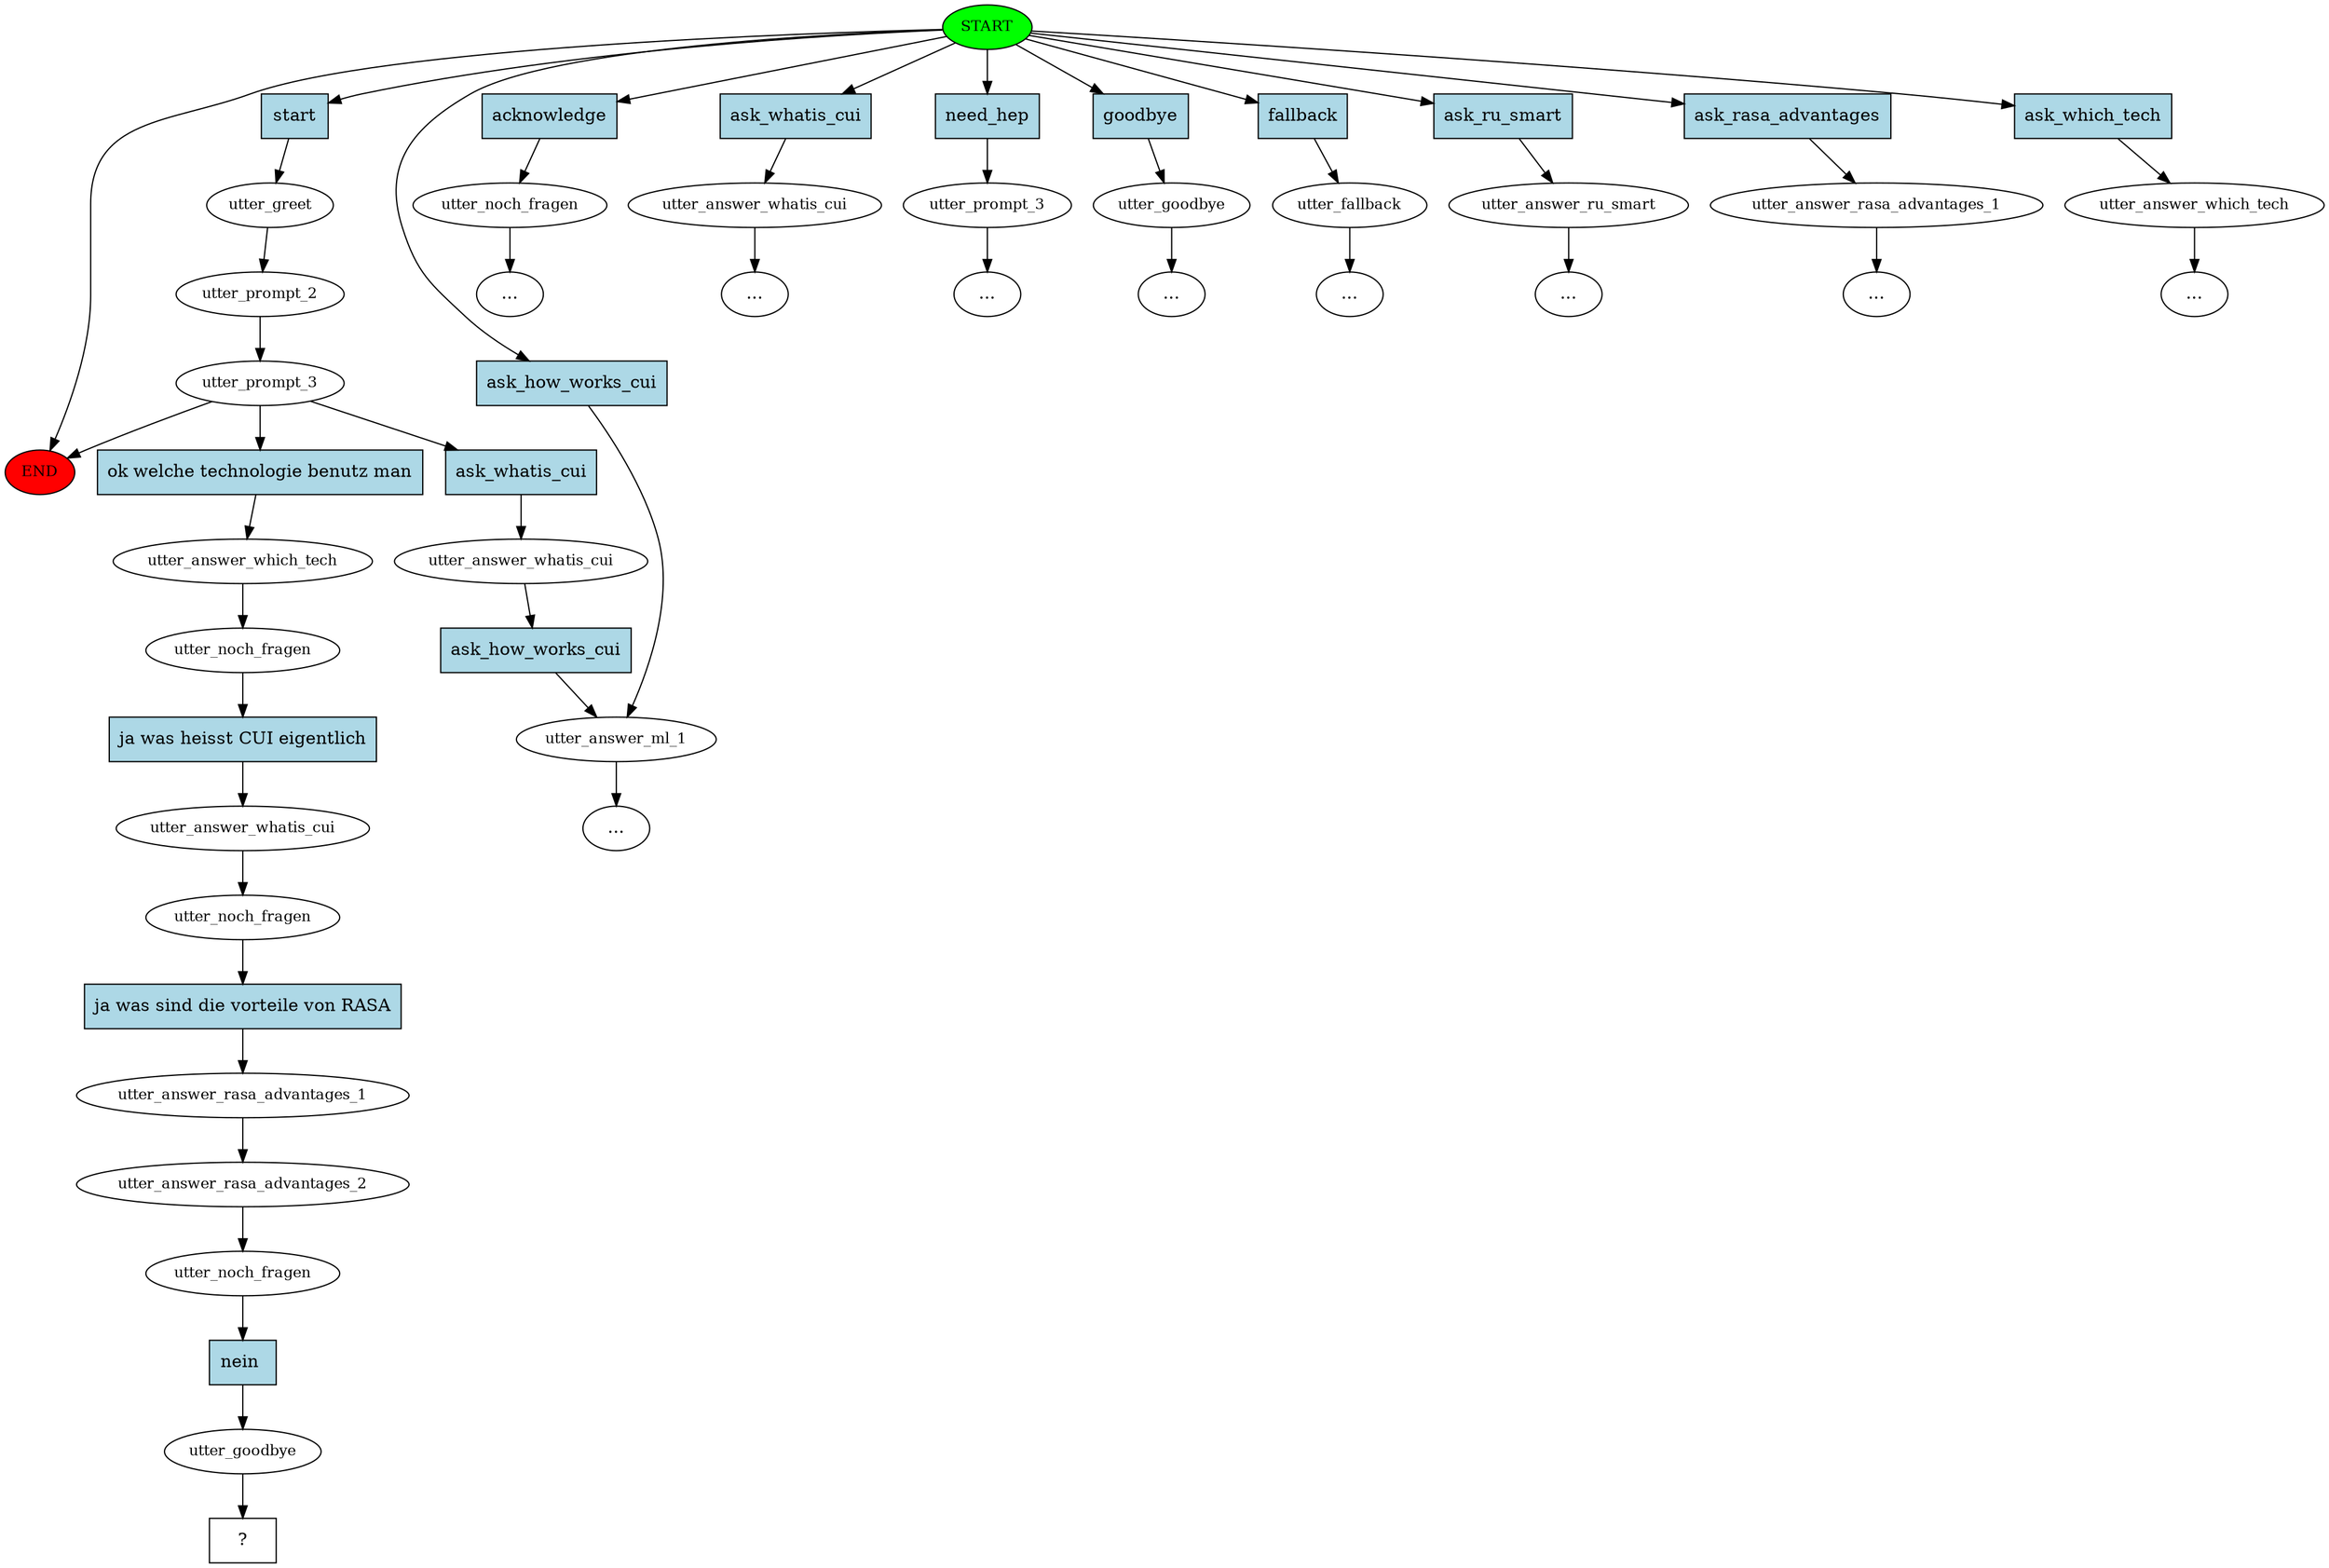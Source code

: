 digraph  {
0 [label=START, fillcolor=green, style=filled, fontsize=12, class="start active"];
"-1" [label=END, fillcolor=red, style=filled, fontsize=12, class=end];
1 [label=utter_greet, fontsize=12, class=active];
2 [label=utter_prompt_2, fontsize=12, class=active];
3 [label=utter_prompt_3, fontsize=12, class=active];
4 [label=utter_noch_fragen, fontsize=12, class=""];
"-3" [label="...", class=ellipsis];
5 [label=utter_answer_ml_1, fontsize=12, class=""];
6 [label=utter_answer_whatis_cui, fontsize=12, class=""];
"-5" [label="...", class=ellipsis];
7 [label=utter_prompt_3, fontsize=12, class=""];
"-6" [label="...", class=ellipsis];
8 [label=utter_goodbye, fontsize=12, class=""];
"-7" [label="...", class=ellipsis];
9 [label=utter_fallback, fontsize=12, class=""];
10 [label=utter_answer_ru_smart, fontsize=12, class=""];
"-9" [label="...", class=ellipsis];
12 [label=utter_answer_rasa_advantages_1, fontsize=12, class=""];
"-11" [label="...", class=ellipsis];
13 [label=utter_answer_which_tech, fontsize=12, class=""];
"-12" [label="...", class=ellipsis];
18 [label=utter_answer_whatis_cui, fontsize=12, class=""];
"-14" [label="...", class=ellipsis];
"-15" [label="...", class=ellipsis];
24 [label=utter_answer_which_tech, fontsize=12, class=active];
25 [label=utter_noch_fragen, fontsize=12, class=active];
26 [label=utter_answer_whatis_cui, fontsize=12, class=active];
27 [label=utter_noch_fragen, fontsize=12, class=active];
28 [label=utter_answer_rasa_advantages_1, fontsize=12, class=active];
29 [label=utter_answer_rasa_advantages_2, fontsize=12, class=active];
30 [label=utter_noch_fragen, fontsize=12, class=active];
31 [label=utter_goodbye, fontsize=12, class=active];
32 [label="  ?  ", shape=rect, class="intent dashed active"];
33 [label=start, shape=rect, style=filled, fillcolor=lightblue, class="intent active"];
34 [label=acknowledge, shape=rect, style=filled, fillcolor=lightblue, class=intent];
35 [label=ask_how_works_cui, shape=rect, style=filled, fillcolor=lightblue, class=intent];
36 [label=ask_whatis_cui, shape=rect, style=filled, fillcolor=lightblue, class=intent];
37 [label=need_hep, shape=rect, style=filled, fillcolor=lightblue, class=intent];
38 [label=goodbye, shape=rect, style=filled, fillcolor=lightblue, class=intent];
39 [label=fallback, shape=rect, style=filled, fillcolor=lightblue, class=intent];
40 [label=ask_ru_smart, shape=rect, style=filled, fillcolor=lightblue, class=intent];
41 [label=ask_rasa_advantages, shape=rect, style=filled, fillcolor=lightblue, class=intent];
42 [label=ask_which_tech, shape=rect, style=filled, fillcolor=lightblue, class=intent];
43 [label=ask_whatis_cui, shape=rect, style=filled, fillcolor=lightblue, class=intent];
44 [label="ok welche technologie benutz man", shape=rect, style=filled, fillcolor=lightblue, class="intent active"];
45 [label=ask_how_works_cui, shape=rect, style=filled, fillcolor=lightblue, class=intent];
46 [label="ja was heisst CUI eigentlich", shape=rect, style=filled, fillcolor=lightblue, class="intent active"];
47 [label="ja was sind die vorteile von RASA", shape=rect, style=filled, fillcolor=lightblue, class="intent active"];
48 [label="nein ", shape=rect, style=filled, fillcolor=lightblue, class="intent active"];
0 -> "-1"  [key=NONE, label="", class=""];
0 -> 33  [key=0, class=active];
0 -> 34  [key=0, class=""];
0 -> 35  [key=0, class=""];
0 -> 36  [key=0, class=""];
0 -> 37  [key=0, class=""];
0 -> 38  [key=0, class=""];
0 -> 39  [key=0, class=""];
0 -> 40  [key=0, class=""];
0 -> 41  [key=0, class=""];
0 -> 42  [key=0, class=""];
1 -> 2  [key=NONE, label="", class=active];
2 -> 3  [key=NONE, label="", class=active];
3 -> "-1"  [key=NONE, label="", class=""];
3 -> 43  [key=0, class=""];
3 -> 44  [key=0, class=active];
4 -> "-3"  [key=NONE, label="", class=""];
5 -> "-14"  [key=NONE, label="", class=""];
6 -> "-5"  [key=NONE, label="", class=""];
7 -> "-6"  [key=NONE, label="", class=""];
8 -> "-7"  [key=NONE, label="", class=""];
9 -> "-15"  [key=NONE, label="", class=""];
10 -> "-9"  [key=NONE, label="", class=""];
12 -> "-11"  [key=NONE, label="", class=""];
13 -> "-12"  [key=NONE, label="", class=""];
18 -> 45  [key=0, class=""];
24 -> 25  [key=NONE, label="", class=active];
25 -> 46  [key=0, class=active];
26 -> 27  [key=NONE, label="", class=active];
27 -> 47  [key=0, class=active];
28 -> 29  [key=NONE, label="", class=active];
29 -> 30  [key=NONE, label="", class=active];
30 -> 48  [key=0, class=active];
31 -> 32  [key=NONE, label="", class=active];
33 -> 1  [key=0, class=active];
34 -> 4  [key=0, class=""];
35 -> 5  [key=0, class=""];
36 -> 6  [key=0, class=""];
37 -> 7  [key=0, class=""];
38 -> 8  [key=0, class=""];
39 -> 9  [key=0, class=""];
40 -> 10  [key=0, class=""];
41 -> 12  [key=0, class=""];
42 -> 13  [key=0, class=""];
43 -> 18  [key=0, class=""];
44 -> 24  [key=0, class=active];
45 -> 5  [key=0, class=""];
46 -> 26  [key=0, class=active];
47 -> 28  [key=0, class=active];
48 -> 31  [key=0, class=active];
}
